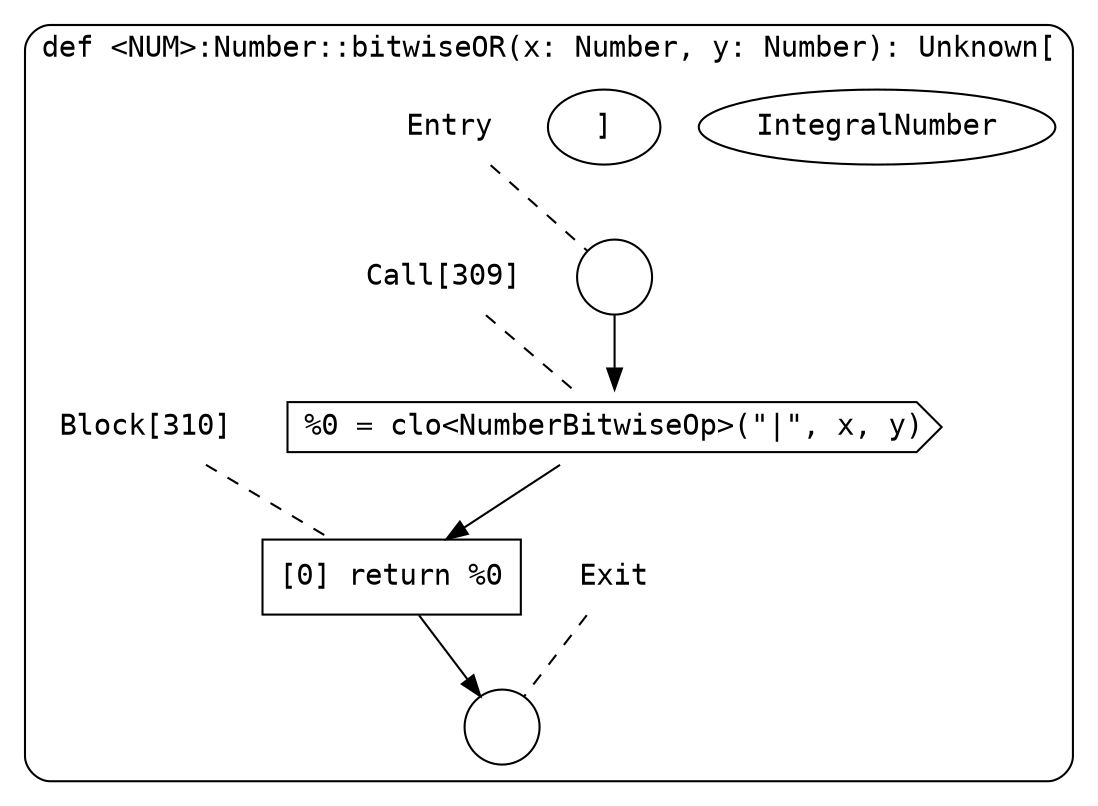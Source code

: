 digraph {
  graph [fontname = "Consolas"]
  node [fontname = "Consolas"]
  edge [fontname = "Consolas"]
  subgraph cluster30 {
    label = "def <NUM>:Number::bitwiseOR(x: Number, y: Number): Unknown["IntegralNumber"]"
    style = rounded
    cluster30_entry_name [shape=none, label=<<font color="black">Entry</font>>]
    cluster30_entry_name -> cluster30_entry [arrowhead=none, color="black", style=dashed]
    cluster30_entry [shape=circle label=" " color="black" fillcolor="white" style=filled]
    cluster30_entry -> node309 [color="black"]
    cluster30_exit_name [shape=none, label=<<font color="black">Exit</font>>]
    cluster30_exit_name -> cluster30_exit [arrowhead=none, color="black", style=dashed]
    cluster30_exit [shape=circle label=" " color="black" fillcolor="white" style=filled]
    node309_name [shape=none, label=<<font color="black">Call[309]</font>>]
    node309_name -> node309 [arrowhead=none, color="black", style=dashed]
    node309 [shape=cds, label=<<font color="black">%0 = clo&lt;NumberBitwiseOp&gt;(&quot;|&quot;, x, y)</font>> color="black" fillcolor="white", style=filled]
    node309 -> node310 [color="black"]
    node310_name [shape=none, label=<<font color="black">Block[310]</font>>]
    node310_name -> node310 [arrowhead=none, color="black", style=dashed]
    node310 [shape=box, label=<<font color="black">[0] return %0<BR ALIGN="LEFT"/></font>> color="black" fillcolor="white", style=filled]
    node310 -> cluster30_exit [color="black"]
  }
}
